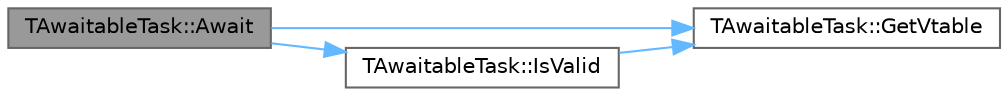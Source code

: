 digraph "TAwaitableTask::Await"
{
 // INTERACTIVE_SVG=YES
 // LATEX_PDF_SIZE
  bgcolor="transparent";
  edge [fontname=Helvetica,fontsize=10,labelfontname=Helvetica,labelfontsize=10];
  node [fontname=Helvetica,fontsize=10,shape=box,height=0.2,width=0.4];
  rankdir="LR";
  Node1 [id="Node000001",label="TAwaitableTask::Await",height=0.2,width=0.4,color="gray40", fillcolor="grey60", style="filled", fontcolor="black",tooltip=" "];
  Node1 -> Node2 [id="edge1_Node000001_Node000002",color="steelblue1",style="solid",tooltip=" "];
  Node2 [id="Node000002",label="TAwaitableTask::GetVtable",height=0.2,width=0.4,color="grey40", fillcolor="white", style="filled",URL="$d2/dd0/classTAwaitableTask.html#ac27e3f14220b803c15a858fc62b05bc8",tooltip=" "];
  Node1 -> Node3 [id="edge2_Node000001_Node000003",color="steelblue1",style="solid",tooltip=" "];
  Node3 [id="Node000003",label="TAwaitableTask::IsValid",height=0.2,width=0.4,color="grey40", fillcolor="white", style="filled",URL="$d2/dd0/classTAwaitableTask.html#afc3e1951c9377b2c68b8670551f04c77",tooltip=" "];
  Node3 -> Node2 [id="edge3_Node000003_Node000002",color="steelblue1",style="solid",tooltip=" "];
}
